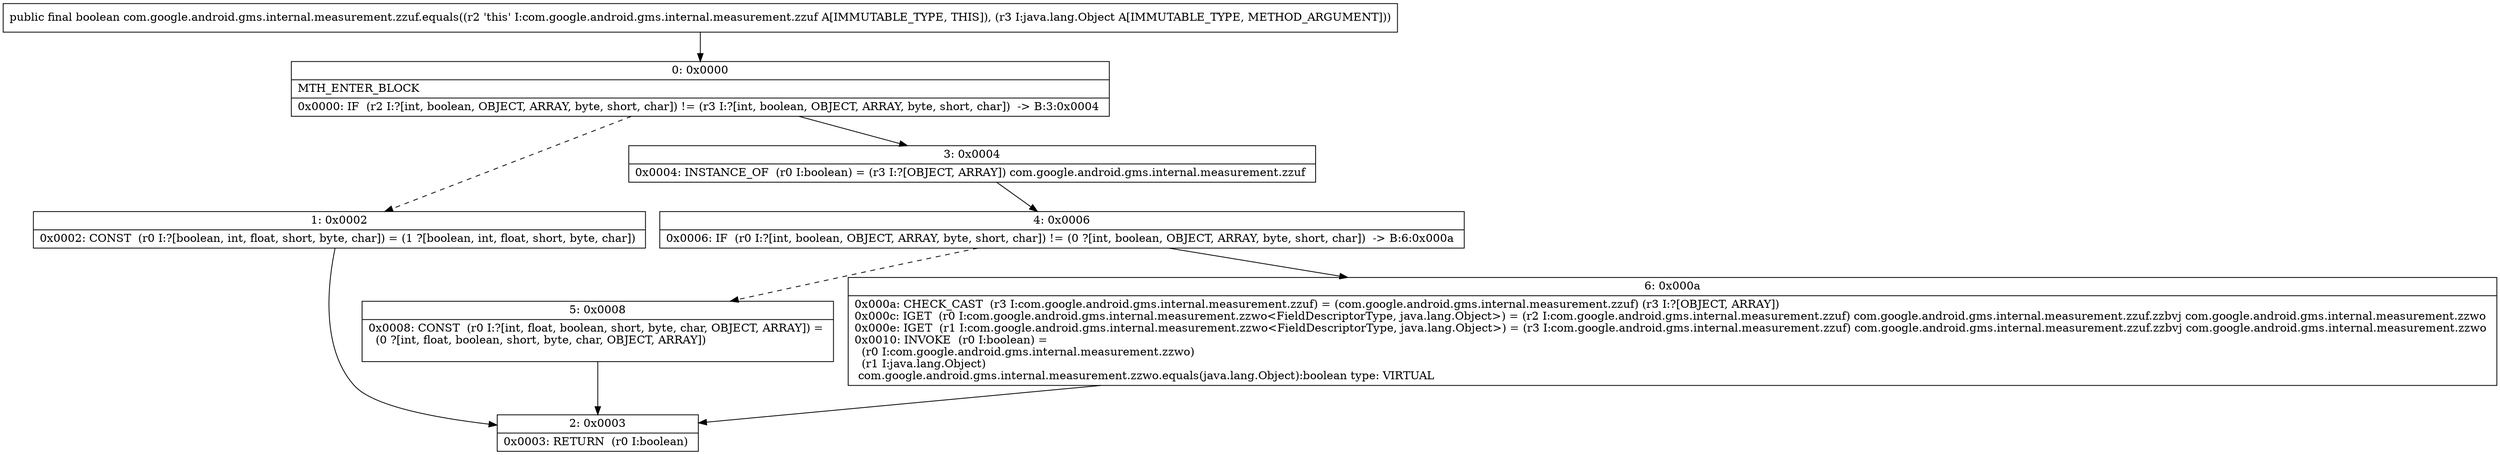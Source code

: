 digraph "CFG forcom.google.android.gms.internal.measurement.zzuf.equals(Ljava\/lang\/Object;)Z" {
Node_0 [shape=record,label="{0\:\ 0x0000|MTH_ENTER_BLOCK\l|0x0000: IF  (r2 I:?[int, boolean, OBJECT, ARRAY, byte, short, char]) != (r3 I:?[int, boolean, OBJECT, ARRAY, byte, short, char])  \-\> B:3:0x0004 \l}"];
Node_1 [shape=record,label="{1\:\ 0x0002|0x0002: CONST  (r0 I:?[boolean, int, float, short, byte, char]) = (1 ?[boolean, int, float, short, byte, char]) \l}"];
Node_2 [shape=record,label="{2\:\ 0x0003|0x0003: RETURN  (r0 I:boolean) \l}"];
Node_3 [shape=record,label="{3\:\ 0x0004|0x0004: INSTANCE_OF  (r0 I:boolean) = (r3 I:?[OBJECT, ARRAY]) com.google.android.gms.internal.measurement.zzuf \l}"];
Node_4 [shape=record,label="{4\:\ 0x0006|0x0006: IF  (r0 I:?[int, boolean, OBJECT, ARRAY, byte, short, char]) != (0 ?[int, boolean, OBJECT, ARRAY, byte, short, char])  \-\> B:6:0x000a \l}"];
Node_5 [shape=record,label="{5\:\ 0x0008|0x0008: CONST  (r0 I:?[int, float, boolean, short, byte, char, OBJECT, ARRAY]) = \l  (0 ?[int, float, boolean, short, byte, char, OBJECT, ARRAY])\l \l}"];
Node_6 [shape=record,label="{6\:\ 0x000a|0x000a: CHECK_CAST  (r3 I:com.google.android.gms.internal.measurement.zzuf) = (com.google.android.gms.internal.measurement.zzuf) (r3 I:?[OBJECT, ARRAY]) \l0x000c: IGET  (r0 I:com.google.android.gms.internal.measurement.zzwo\<FieldDescriptorType, java.lang.Object\>) = (r2 I:com.google.android.gms.internal.measurement.zzuf) com.google.android.gms.internal.measurement.zzuf.zzbvj com.google.android.gms.internal.measurement.zzwo \l0x000e: IGET  (r1 I:com.google.android.gms.internal.measurement.zzwo\<FieldDescriptorType, java.lang.Object\>) = (r3 I:com.google.android.gms.internal.measurement.zzuf) com.google.android.gms.internal.measurement.zzuf.zzbvj com.google.android.gms.internal.measurement.zzwo \l0x0010: INVOKE  (r0 I:boolean) = \l  (r0 I:com.google.android.gms.internal.measurement.zzwo)\l  (r1 I:java.lang.Object)\l com.google.android.gms.internal.measurement.zzwo.equals(java.lang.Object):boolean type: VIRTUAL \l}"];
MethodNode[shape=record,label="{public final boolean com.google.android.gms.internal.measurement.zzuf.equals((r2 'this' I:com.google.android.gms.internal.measurement.zzuf A[IMMUTABLE_TYPE, THIS]), (r3 I:java.lang.Object A[IMMUTABLE_TYPE, METHOD_ARGUMENT])) }"];
MethodNode -> Node_0;
Node_0 -> Node_1[style=dashed];
Node_0 -> Node_3;
Node_1 -> Node_2;
Node_3 -> Node_4;
Node_4 -> Node_5[style=dashed];
Node_4 -> Node_6;
Node_5 -> Node_2;
Node_6 -> Node_2;
}


